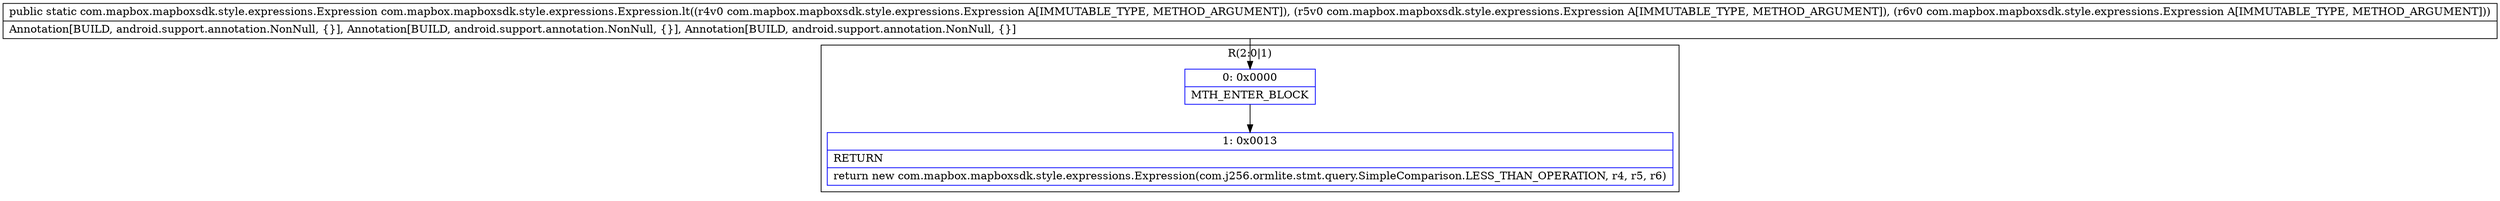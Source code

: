 digraph "CFG forcom.mapbox.mapboxsdk.style.expressions.Expression.lt(Lcom\/mapbox\/mapboxsdk\/style\/expressions\/Expression;Lcom\/mapbox\/mapboxsdk\/style\/expressions\/Expression;Lcom\/mapbox\/mapboxsdk\/style\/expressions\/Expression;)Lcom\/mapbox\/mapboxsdk\/style\/expressions\/Expression;" {
subgraph cluster_Region_1044916762 {
label = "R(2:0|1)";
node [shape=record,color=blue];
Node_0 [shape=record,label="{0\:\ 0x0000|MTH_ENTER_BLOCK\l}"];
Node_1 [shape=record,label="{1\:\ 0x0013|RETURN\l|return new com.mapbox.mapboxsdk.style.expressions.Expression(com.j256.ormlite.stmt.query.SimpleComparison.LESS_THAN_OPERATION, r4, r5, r6)\l}"];
}
MethodNode[shape=record,label="{public static com.mapbox.mapboxsdk.style.expressions.Expression com.mapbox.mapboxsdk.style.expressions.Expression.lt((r4v0 com.mapbox.mapboxsdk.style.expressions.Expression A[IMMUTABLE_TYPE, METHOD_ARGUMENT]), (r5v0 com.mapbox.mapboxsdk.style.expressions.Expression A[IMMUTABLE_TYPE, METHOD_ARGUMENT]), (r6v0 com.mapbox.mapboxsdk.style.expressions.Expression A[IMMUTABLE_TYPE, METHOD_ARGUMENT]))  | Annotation[BUILD, android.support.annotation.NonNull, \{\}], Annotation[BUILD, android.support.annotation.NonNull, \{\}], Annotation[BUILD, android.support.annotation.NonNull, \{\}]\l}"];
MethodNode -> Node_0;
Node_0 -> Node_1;
}

